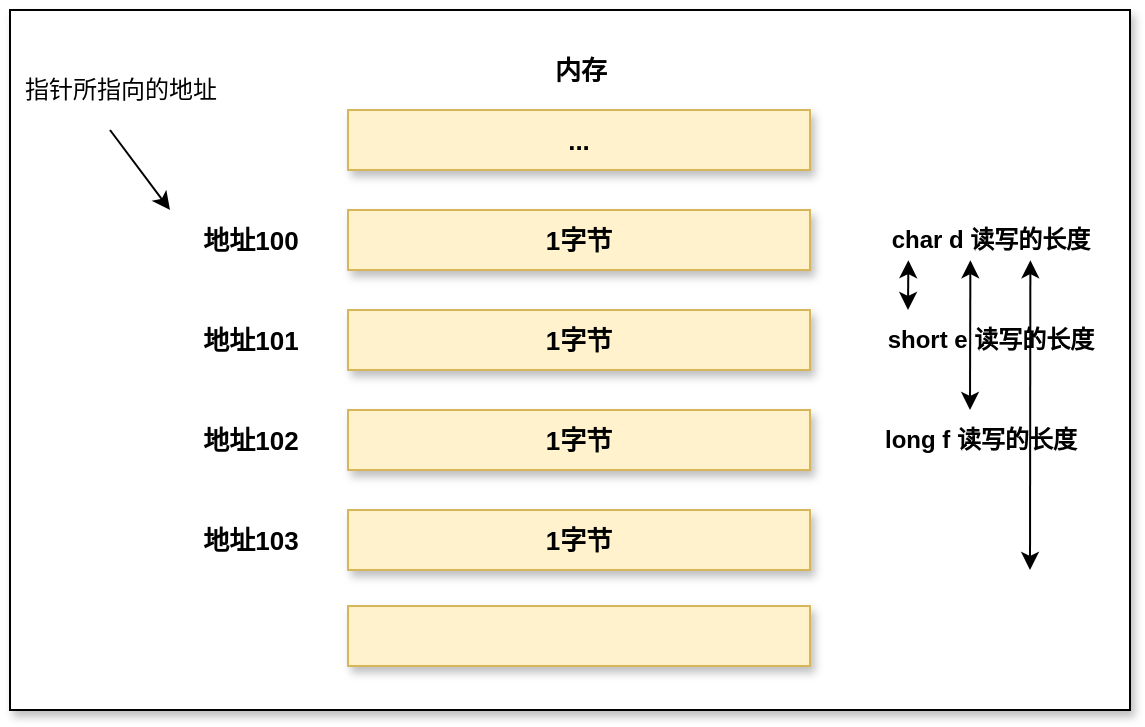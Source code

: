 <mxfile version="14.1.5" type="device"><diagram id="QDCYvTiIa1_dxsT2Uti-" name="Page-1"><mxGraphModel dx="1086" dy="966" grid="1" gridSize="10" guides="1" tooltips="1" connect="1" arrows="1" fold="1" page="1" pageScale="1" pageWidth="827" pageHeight="1169" math="0" shadow="0"><root><mxCell id="0"/><mxCell id="1" parent="0"/><mxCell id="hmjzoFS6LX4zS7qr3zb2-28" value="" style="rounded=0;whiteSpace=wrap;html=1;fontSize=13;shadow=1;" parent="1" vertex="1"><mxGeometry x="70" y="180" width="560" height="350" as="geometry"/></mxCell><mxCell id="hmjzoFS6LX4zS7qr3zb2-10" value="地址100" style="text;html=1;align=center;verticalAlign=middle;resizable=0;points=[];autosize=1;fontSize=13;shadow=1;fontStyle=1" parent="1" vertex="1"><mxGeometry x="160" y="285" width="60" height="20" as="geometry"/></mxCell><mxCell id="hmjzoFS6LX4zS7qr3zb2-11" value="地址101" style="text;html=1;align=center;verticalAlign=middle;resizable=0;points=[];autosize=1;fontSize=13;shadow=1;fontStyle=1" parent="1" vertex="1"><mxGeometry x="160" y="335" width="60" height="20" as="geometry"/></mxCell><mxCell id="hmjzoFS6LX4zS7qr3zb2-12" value="地址102" style="text;html=1;align=center;verticalAlign=middle;resizable=0;points=[];autosize=1;fontSize=13;shadow=1;fontStyle=1" parent="1" vertex="1"><mxGeometry x="160" y="385" width="60" height="20" as="geometry"/></mxCell><mxCell id="hmjzoFS6LX4zS7qr3zb2-13" value="地址103" style="text;html=1;align=center;verticalAlign=middle;resizable=0;points=[];autosize=1;fontSize=13;shadow=1;fontStyle=1" parent="1" vertex="1"><mxGeometry x="160" y="435" width="60" height="20" as="geometry"/></mxCell><mxCell id="hmjzoFS6LX4zS7qr3zb2-16" value="..." style="rounded=0;whiteSpace=wrap;html=1;fontSize=13;shadow=1;fillColor=#fff2cc;strokeColor=#d6b656;fontStyle=1" parent="1" vertex="1"><mxGeometry x="239" y="230" width="231" height="30" as="geometry"/></mxCell><mxCell id="hmjzoFS6LX4zS7qr3zb2-19" value="1字节" style="rounded=0;whiteSpace=wrap;html=1;fontSize=13;shadow=1;fillColor=#fff2cc;strokeColor=#d6b656;fontStyle=1" parent="1" vertex="1"><mxGeometry x="239" y="280" width="231" height="30" as="geometry"/></mxCell><mxCell id="hmjzoFS6LX4zS7qr3zb2-20" value="1字节" style="rounded=0;whiteSpace=wrap;html=1;fontSize=13;shadow=1;fillColor=#fff2cc;strokeColor=#d6b656;fontStyle=1" parent="1" vertex="1"><mxGeometry x="239" y="330" width="231" height="30" as="geometry"/></mxCell><mxCell id="hmjzoFS6LX4zS7qr3zb2-21" value="1字节" style="rounded=0;whiteSpace=wrap;html=1;fontSize=13;shadow=1;fillColor=#fff2cc;strokeColor=#d6b656;fontStyle=1" parent="1" vertex="1"><mxGeometry x="239" y="380" width="231" height="30" as="geometry"/></mxCell><mxCell id="hmjzoFS6LX4zS7qr3zb2-22" value="1字节" style="rounded=0;whiteSpace=wrap;html=1;fontSize=13;shadow=1;fillColor=#fff2cc;strokeColor=#d6b656;fontStyle=1" parent="1" vertex="1"><mxGeometry x="239" y="430" width="231" height="30" as="geometry"/></mxCell><mxCell id="hmjzoFS6LX4zS7qr3zb2-23" value="" style="rounded=0;whiteSpace=wrap;html=1;fontSize=13;shadow=1;fillColor=#fff2cc;strokeColor=#d6b656;fontStyle=1" parent="1" vertex="1"><mxGeometry x="239" y="478" width="231" height="30" as="geometry"/></mxCell><mxCell id="hmjzoFS6LX4zS7qr3zb2-26" value="内存" style="text;html=1;align=center;verticalAlign=middle;resizable=0;points=[];autosize=1;fontSize=13;fontStyle=1;shadow=1;" parent="1" vertex="1"><mxGeometry x="334.5" y="200" width="40" height="20" as="geometry"/></mxCell><mxCell id="ej1dAsRoCyQ94IUb8DOY-2" value="char d 读写的长度" style="text;html=1;align=center;verticalAlign=middle;resizable=0;points=[];autosize=1;fontStyle=1" parent="1" vertex="1"><mxGeometry x="505" y="285" width="110" height="20" as="geometry"/></mxCell><mxCell id="ej1dAsRoCyQ94IUb8DOY-3" value="short e 读写的长度" style="text;html=1;align=center;verticalAlign=middle;resizable=0;points=[];autosize=1;fontStyle=1" parent="1" vertex="1"><mxGeometry x="500" y="335" width="120" height="20" as="geometry"/></mxCell><mxCell id="ej1dAsRoCyQ94IUb8DOY-4" value="long f 读写的长度" style="text;html=1;align=center;verticalAlign=middle;resizable=0;points=[];autosize=1;fontStyle=1" parent="1" vertex="1"><mxGeometry x="500" y="385" width="110" height="20" as="geometry"/></mxCell><mxCell id="GGRZplQRcjYgZBBx_2ul-2" value="" style="endArrow=classic;html=1;" edge="1" parent="1"><mxGeometry width="50" height="50" relative="1" as="geometry"><mxPoint x="120" y="240" as="sourcePoint"/><mxPoint x="150" y="280" as="targetPoint"/></mxGeometry></mxCell><mxCell id="GGRZplQRcjYgZBBx_2ul-3" value="指针所指向的地址" style="text;html=1;align=center;verticalAlign=middle;resizable=0;points=[];autosize=1;" vertex="1" parent="1"><mxGeometry x="70" y="210" width="110" height="20" as="geometry"/></mxCell><mxCell id="GGRZplQRcjYgZBBx_2ul-4" value="" style="endArrow=classic;startArrow=classic;html=1;entryX=0.129;entryY=1.005;entryDx=0;entryDy=0;entryPerimeter=0;" edge="1" parent="1" target="ej1dAsRoCyQ94IUb8DOY-2"><mxGeometry width="50" height="50" relative="1" as="geometry"><mxPoint x="519" y="330" as="sourcePoint"/><mxPoint x="530" y="310" as="targetPoint"/></mxGeometry></mxCell><mxCell id="GGRZplQRcjYgZBBx_2ul-5" value="" style="endArrow=classic;startArrow=classic;html=1;entryX=0.129;entryY=1.005;entryDx=0;entryDy=0;entryPerimeter=0;" edge="1" parent="1"><mxGeometry width="50" height="50" relative="1" as="geometry"><mxPoint x="550" y="380" as="sourcePoint"/><mxPoint x="550.19" y="305.1" as="targetPoint"/></mxGeometry></mxCell><mxCell id="GGRZplQRcjYgZBBx_2ul-6" value="" style="endArrow=classic;startArrow=classic;html=1;entryX=0.129;entryY=1.005;entryDx=0;entryDy=0;entryPerimeter=0;" edge="1" parent="1"><mxGeometry width="50" height="50" relative="1" as="geometry"><mxPoint x="580" y="460" as="sourcePoint"/><mxPoint x="580.19" y="305.1" as="targetPoint"/></mxGeometry></mxCell></root></mxGraphModel></diagram></mxfile>